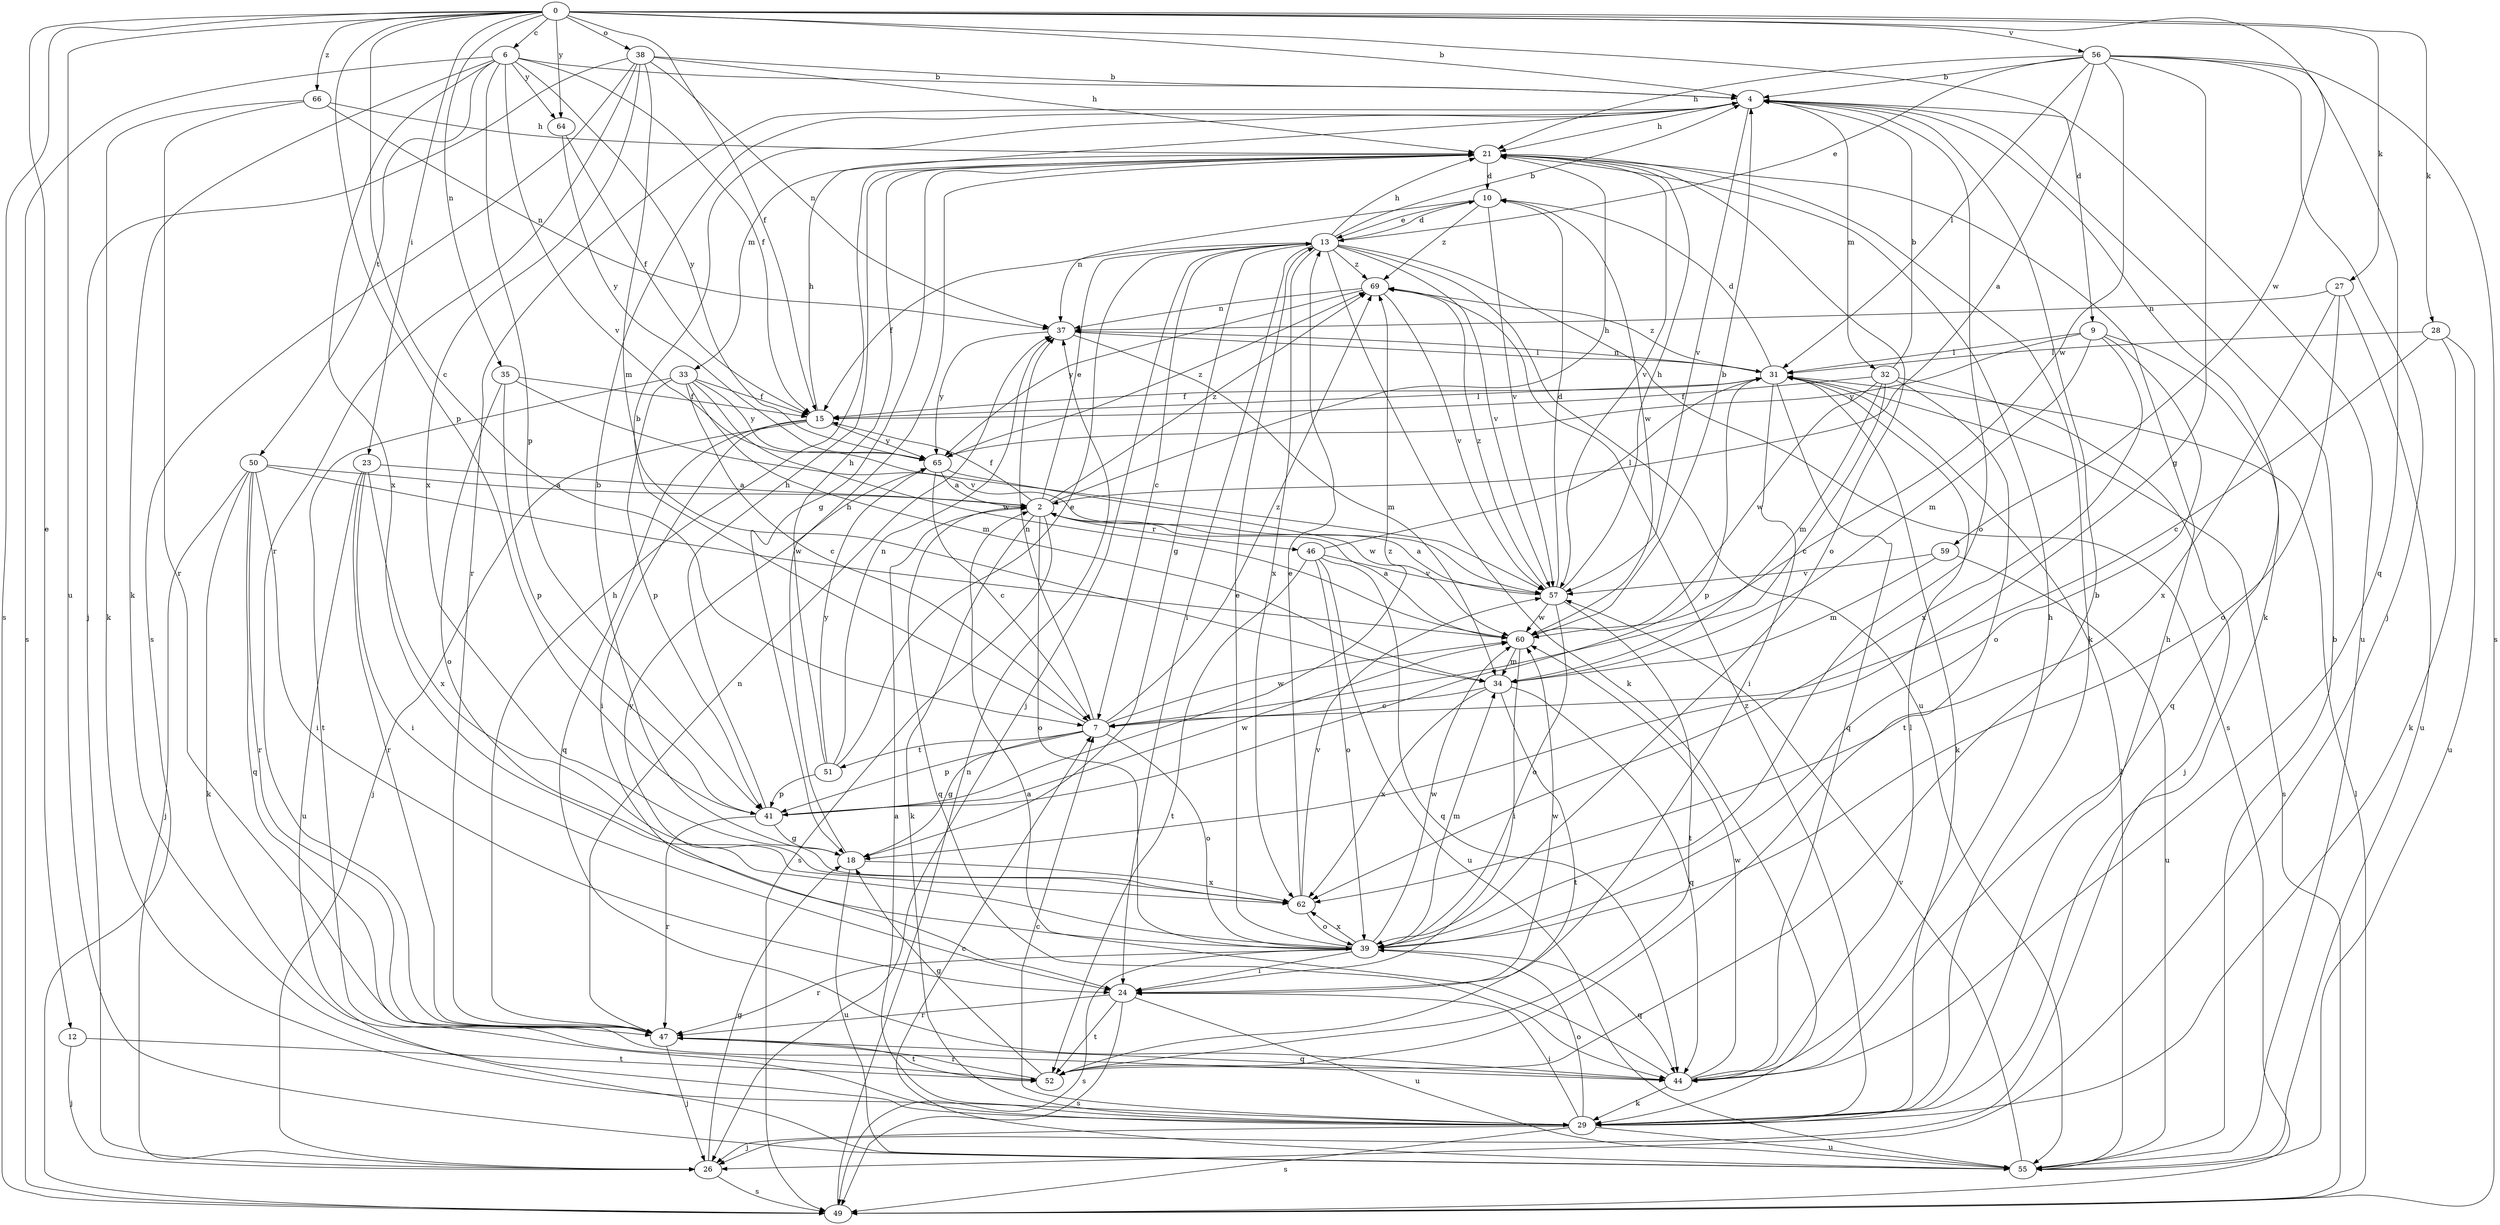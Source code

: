 strict digraph  {
0;
2;
4;
6;
7;
9;
10;
12;
13;
15;
18;
21;
23;
24;
26;
27;
28;
29;
31;
32;
33;
34;
35;
37;
38;
39;
41;
44;
46;
47;
49;
50;
51;
52;
55;
56;
57;
59;
60;
62;
64;
65;
66;
69;
0 -> 4  [label=b];
0 -> 6  [label=c];
0 -> 7  [label=c];
0 -> 9  [label=d];
0 -> 12  [label=e];
0 -> 15  [label=f];
0 -> 23  [label=i];
0 -> 27  [label=k];
0 -> 28  [label=k];
0 -> 35  [label=n];
0 -> 38  [label=o];
0 -> 41  [label=p];
0 -> 49  [label=s];
0 -> 55  [label=u];
0 -> 56  [label=v];
0 -> 59  [label=w];
0 -> 64  [label=y];
0 -> 66  [label=z];
2 -> 13  [label=e];
2 -> 15  [label=f];
2 -> 21  [label=h];
2 -> 29  [label=k];
2 -> 39  [label=o];
2 -> 44  [label=q];
2 -> 46  [label=r];
2 -> 49  [label=s];
2 -> 69  [label=z];
4 -> 21  [label=h];
4 -> 29  [label=k];
4 -> 32  [label=m];
4 -> 33  [label=m];
4 -> 39  [label=o];
4 -> 47  [label=r];
4 -> 55  [label=u];
4 -> 57  [label=v];
6 -> 4  [label=b];
6 -> 15  [label=f];
6 -> 29  [label=k];
6 -> 41  [label=p];
6 -> 49  [label=s];
6 -> 50  [label=t];
6 -> 57  [label=v];
6 -> 62  [label=x];
6 -> 64  [label=y];
6 -> 65  [label=y];
7 -> 4  [label=b];
7 -> 18  [label=g];
7 -> 37  [label=n];
7 -> 39  [label=o];
7 -> 41  [label=p];
7 -> 51  [label=t];
7 -> 60  [label=w];
7 -> 69  [label=z];
9 -> 31  [label=l];
9 -> 34  [label=m];
9 -> 39  [label=o];
9 -> 44  [label=q];
9 -> 62  [label=x];
9 -> 65  [label=y];
10 -> 13  [label=e];
10 -> 37  [label=n];
10 -> 57  [label=v];
10 -> 60  [label=w];
10 -> 69  [label=z];
12 -> 26  [label=j];
12 -> 52  [label=t];
13 -> 4  [label=b];
13 -> 7  [label=c];
13 -> 10  [label=d];
13 -> 15  [label=f];
13 -> 18  [label=g];
13 -> 21  [label=h];
13 -> 24  [label=i];
13 -> 26  [label=j];
13 -> 29  [label=k];
13 -> 49  [label=s];
13 -> 55  [label=u];
13 -> 57  [label=v];
13 -> 62  [label=x];
13 -> 69  [label=z];
15 -> 21  [label=h];
15 -> 24  [label=i];
15 -> 26  [label=j];
15 -> 31  [label=l];
15 -> 44  [label=q];
15 -> 65  [label=y];
18 -> 4  [label=b];
18 -> 21  [label=h];
18 -> 55  [label=u];
18 -> 62  [label=x];
21 -> 10  [label=d];
21 -> 18  [label=g];
21 -> 29  [label=k];
21 -> 39  [label=o];
21 -> 57  [label=v];
23 -> 2  [label=a];
23 -> 24  [label=i];
23 -> 47  [label=r];
23 -> 55  [label=u];
23 -> 62  [label=x];
24 -> 47  [label=r];
24 -> 49  [label=s];
24 -> 52  [label=t];
24 -> 55  [label=u];
24 -> 60  [label=w];
26 -> 18  [label=g];
26 -> 49  [label=s];
27 -> 37  [label=n];
27 -> 39  [label=o];
27 -> 55  [label=u];
27 -> 62  [label=x];
28 -> 7  [label=c];
28 -> 29  [label=k];
28 -> 31  [label=l];
28 -> 55  [label=u];
29 -> 2  [label=a];
29 -> 7  [label=c];
29 -> 21  [label=h];
29 -> 24  [label=i];
29 -> 26  [label=j];
29 -> 39  [label=o];
29 -> 49  [label=s];
29 -> 55  [label=u];
29 -> 69  [label=z];
31 -> 10  [label=d];
31 -> 15  [label=f];
31 -> 24  [label=i];
31 -> 29  [label=k];
31 -> 37  [label=n];
31 -> 41  [label=p];
31 -> 44  [label=q];
31 -> 49  [label=s];
31 -> 69  [label=z];
32 -> 4  [label=b];
32 -> 7  [label=c];
32 -> 15  [label=f];
32 -> 26  [label=j];
32 -> 34  [label=m];
32 -> 52  [label=t];
32 -> 60  [label=w];
33 -> 7  [label=c];
33 -> 15  [label=f];
33 -> 34  [label=m];
33 -> 41  [label=p];
33 -> 52  [label=t];
33 -> 60  [label=w];
33 -> 65  [label=y];
34 -> 7  [label=c];
34 -> 44  [label=q];
34 -> 52  [label=t];
34 -> 62  [label=x];
35 -> 15  [label=f];
35 -> 39  [label=o];
35 -> 41  [label=p];
35 -> 57  [label=v];
37 -> 31  [label=l];
37 -> 34  [label=m];
37 -> 65  [label=y];
38 -> 4  [label=b];
38 -> 21  [label=h];
38 -> 26  [label=j];
38 -> 34  [label=m];
38 -> 37  [label=n];
38 -> 47  [label=r];
38 -> 49  [label=s];
38 -> 62  [label=x];
39 -> 13  [label=e];
39 -> 24  [label=i];
39 -> 34  [label=m];
39 -> 44  [label=q];
39 -> 47  [label=r];
39 -> 49  [label=s];
39 -> 60  [label=w];
39 -> 62  [label=x];
39 -> 65  [label=y];
41 -> 18  [label=g];
41 -> 21  [label=h];
41 -> 47  [label=r];
41 -> 60  [label=w];
41 -> 69  [label=z];
44 -> 2  [label=a];
44 -> 21  [label=h];
44 -> 29  [label=k];
44 -> 31  [label=l];
44 -> 60  [label=w];
46 -> 31  [label=l];
46 -> 39  [label=o];
46 -> 44  [label=q];
46 -> 52  [label=t];
46 -> 55  [label=u];
46 -> 57  [label=v];
47 -> 21  [label=h];
47 -> 26  [label=j];
47 -> 37  [label=n];
47 -> 44  [label=q];
47 -> 52  [label=t];
49 -> 31  [label=l];
49 -> 37  [label=n];
50 -> 2  [label=a];
50 -> 24  [label=i];
50 -> 26  [label=j];
50 -> 29  [label=k];
50 -> 44  [label=q];
50 -> 47  [label=r];
50 -> 60  [label=w];
51 -> 13  [label=e];
51 -> 21  [label=h];
51 -> 37  [label=n];
51 -> 41  [label=p];
51 -> 65  [label=y];
52 -> 4  [label=b];
52 -> 18  [label=g];
52 -> 47  [label=r];
55 -> 4  [label=b];
55 -> 7  [label=c];
55 -> 31  [label=l];
55 -> 57  [label=v];
56 -> 2  [label=a];
56 -> 4  [label=b];
56 -> 13  [label=e];
56 -> 18  [label=g];
56 -> 21  [label=h];
56 -> 26  [label=j];
56 -> 31  [label=l];
56 -> 44  [label=q];
56 -> 49  [label=s];
56 -> 60  [label=w];
57 -> 2  [label=a];
57 -> 10  [label=d];
57 -> 21  [label=h];
57 -> 39  [label=o];
57 -> 52  [label=t];
57 -> 60  [label=w];
57 -> 69  [label=z];
59 -> 34  [label=m];
59 -> 55  [label=u];
59 -> 57  [label=v];
60 -> 2  [label=a];
60 -> 4  [label=b];
60 -> 24  [label=i];
60 -> 34  [label=m];
62 -> 13  [label=e];
62 -> 39  [label=o];
62 -> 57  [label=v];
64 -> 15  [label=f];
64 -> 65  [label=y];
65 -> 2  [label=a];
65 -> 7  [label=c];
65 -> 60  [label=w];
65 -> 69  [label=z];
66 -> 21  [label=h];
66 -> 29  [label=k];
66 -> 37  [label=n];
66 -> 47  [label=r];
69 -> 37  [label=n];
69 -> 57  [label=v];
69 -> 65  [label=y];
}
